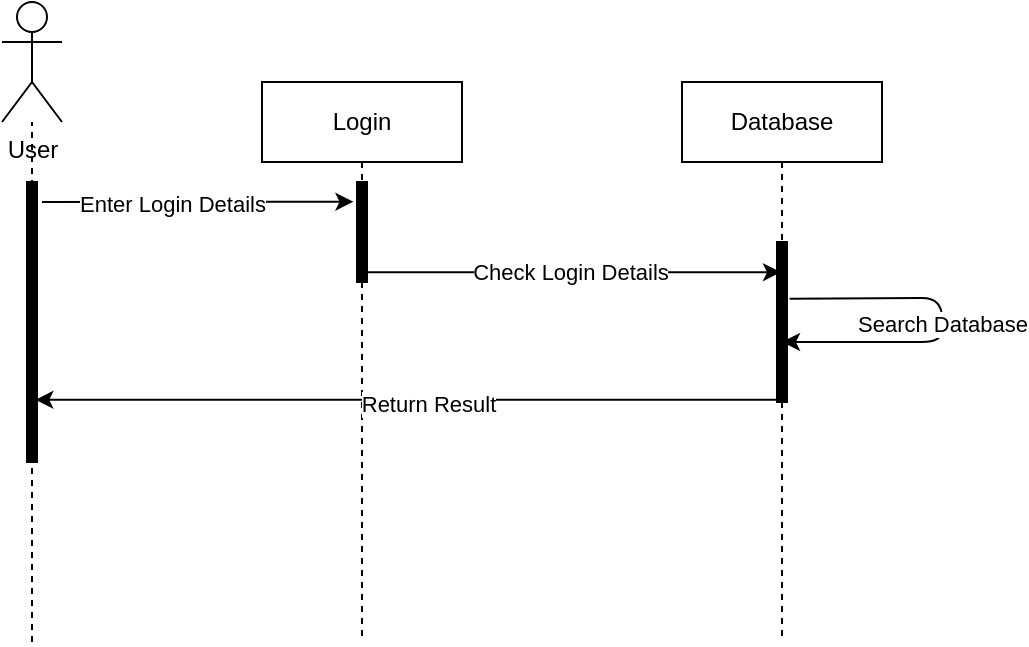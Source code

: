 <mxfile>
    <diagram id="GdIgCo2k42QDz4e7pdMX" name="Page-1">
        <mxGraphModel dx="1750" dy="783" grid="1" gridSize="10" guides="1" tooltips="1" connect="1" arrows="1" fold="1" page="1" pageScale="1" pageWidth="850" pageHeight="1100" math="0" shadow="0">
            <root>
                <mxCell id="0"/>
                <mxCell id="1" parent="0"/>
                <mxCell id="14" value="" style="endArrow=none;dashed=1;html=1;" edge="1" parent="1" target="2">
                    <mxGeometry width="50" height="50" relative="1" as="geometry">
                        <mxPoint x="55" y="440" as="sourcePoint"/>
                        <mxPoint x="560" y="430" as="targetPoint"/>
                    </mxGeometry>
                </mxCell>
                <mxCell id="2" value="User" style="shape=umlActor;verticalLabelPosition=bottom;verticalAlign=top;html=1;" vertex="1" parent="1">
                    <mxGeometry x="40" y="120" width="30" height="60" as="geometry"/>
                </mxCell>
                <mxCell id="13" value="" style="html=1;points=[];perimeter=orthogonalPerimeter;fillColor=strokeColor;strokeColor=default;" vertex="1" parent="1">
                    <mxGeometry x="52.5" y="210" width="5" height="140" as="geometry"/>
                </mxCell>
                <mxCell id="15" value="Login" style="shape=umlLifeline;perimeter=lifelinePerimeter;whiteSpace=wrap;html=1;container=1;collapsible=0;recursiveResize=0;outlineConnect=0;strokeColor=default;" vertex="1" parent="1">
                    <mxGeometry x="170" y="160" width="100" height="280" as="geometry"/>
                </mxCell>
                <mxCell id="20" value="" style="html=1;points=[];perimeter=orthogonalPerimeter;fillColor=strokeColor;strokeColor=default;" vertex="1" parent="15">
                    <mxGeometry x="47.5" y="50" width="5" height="50" as="geometry"/>
                </mxCell>
                <mxCell id="17" value="Database" style="shape=umlLifeline;perimeter=lifelinePerimeter;whiteSpace=wrap;html=1;container=1;collapsible=0;recursiveResize=0;outlineConnect=0;strokeColor=default;" vertex="1" parent="1">
                    <mxGeometry x="380" y="160" width="100" height="280" as="geometry"/>
                </mxCell>
                <mxCell id="24" value="" style="html=1;points=[];perimeter=orthogonalPerimeter;fillColor=strokeColor;strokeColor=default;" vertex="1" parent="17">
                    <mxGeometry x="47.5" y="80" width="5" height="80" as="geometry"/>
                </mxCell>
                <mxCell id="25" value="Search Database" style="endArrow=classic;html=1;exitX=1.262;exitY=0.355;exitDx=0;exitDy=0;exitPerimeter=0;" edge="1" parent="17" source="24" target="17">
                    <mxGeometry width="50" height="50" relative="1" as="geometry">
                        <mxPoint x="130" y="320" as="sourcePoint"/>
                        <mxPoint x="170" y="160" as="targetPoint"/>
                        <Array as="points">
                            <mxPoint x="130" y="108"/>
                            <mxPoint x="130" y="130"/>
                        </Array>
                    </mxGeometry>
                </mxCell>
                <mxCell id="21" value="" style="endArrow=classic;html=1;entryX=-0.357;entryY=0.197;entryDx=0;entryDy=0;entryPerimeter=0;" edge="1" parent="1" target="20">
                    <mxGeometry width="50" height="50" relative="1" as="geometry">
                        <mxPoint x="60" y="220" as="sourcePoint"/>
                        <mxPoint x="560" y="430" as="targetPoint"/>
                    </mxGeometry>
                </mxCell>
                <mxCell id="22" value="Enter Login Details" style="edgeLabel;html=1;align=center;verticalAlign=middle;resizable=0;points=[];" vertex="1" connectable="0" parent="21">
                    <mxGeometry x="-0.174" y="-1" relative="1" as="geometry">
                        <mxPoint as="offset"/>
                    </mxGeometry>
                </mxCell>
                <mxCell id="23" value="Check Login Details" style="endArrow=classic;html=1;exitX=0.214;exitY=0.902;exitDx=0;exitDy=0;exitPerimeter=0;" edge="1" parent="1" source="20" target="17">
                    <mxGeometry width="50" height="50" relative="1" as="geometry">
                        <mxPoint x="510" y="480" as="sourcePoint"/>
                        <mxPoint x="560" y="430" as="targetPoint"/>
                    </mxGeometry>
                </mxCell>
                <mxCell id="27" value="" style="endArrow=classic;html=1;entryX=0.833;entryY=0.778;entryDx=0;entryDy=0;entryPerimeter=0;" edge="1" parent="1" source="17" target="13">
                    <mxGeometry width="50" height="50" relative="1" as="geometry">
                        <mxPoint x="510" y="480" as="sourcePoint"/>
                        <mxPoint x="560" y="430" as="targetPoint"/>
                    </mxGeometry>
                </mxCell>
                <mxCell id="28" value="Return Result" style="edgeLabel;html=1;align=center;verticalAlign=middle;resizable=0;points=[];" vertex="1" connectable="0" parent="27">
                    <mxGeometry x="-0.052" y="2" relative="1" as="geometry">
                        <mxPoint as="offset"/>
                    </mxGeometry>
                </mxCell>
            </root>
        </mxGraphModel>
    </diagram>
</mxfile>